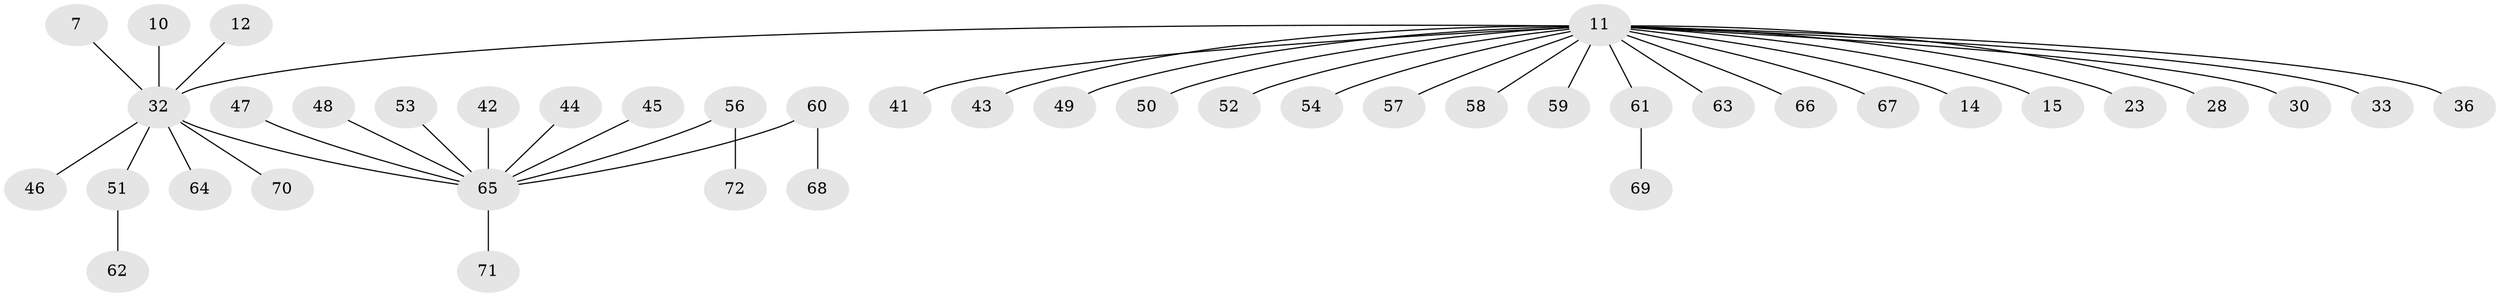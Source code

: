 // original degree distribution, {14: 0.013888888888888888, 4: 0.027777777777777776, 2: 0.20833333333333334, 8: 0.013888888888888888, 20: 0.013888888888888888, 1: 0.6388888888888888, 3: 0.08333333333333333}
// Generated by graph-tools (version 1.1) at 2025/50/03/04/25 21:50:07]
// undirected, 43 vertices, 42 edges
graph export_dot {
graph [start="1"]
  node [color=gray90,style=filled];
  7;
  10;
  11 [super="+6+5"];
  12;
  14;
  15;
  23 [super="+13"];
  28 [super="+9"];
  30;
  32 [super="+24"];
  33;
  36;
  41 [super="+40"];
  42;
  43;
  44;
  45;
  46;
  47;
  48;
  49;
  50;
  51 [super="+39"];
  52;
  53 [super="+21"];
  54;
  56 [super="+55"];
  57;
  58;
  59 [super="+34"];
  60;
  61 [super="+17"];
  62;
  63;
  64;
  65 [super="+22+25+26+27+29+31+35+37+38"];
  66;
  67;
  68;
  69;
  70;
  71;
  72;
  7 -- 32;
  10 -- 32;
  11 -- 14;
  11 -- 15;
  11 -- 58;
  11 -- 66;
  11 -- 67;
  11 -- 30;
  11 -- 32 [weight=2];
  11 -- 33;
  11 -- 36;
  11 -- 43;
  11 -- 49;
  11 -- 50;
  11 -- 52;
  11 -- 54;
  11 -- 57;
  11 -- 63;
  11 -- 28;
  11 -- 23;
  11 -- 61;
  11 -- 59;
  11 -- 41;
  12 -- 32;
  32 -- 46;
  32 -- 64;
  32 -- 70;
  32 -- 65;
  32 -- 51;
  42 -- 65;
  44 -- 65;
  45 -- 65;
  47 -- 65;
  48 -- 65;
  51 -- 62;
  53 -- 65;
  56 -- 72;
  56 -- 65;
  60 -- 68;
  60 -- 65;
  61 -- 69;
  65 -- 71;
}
